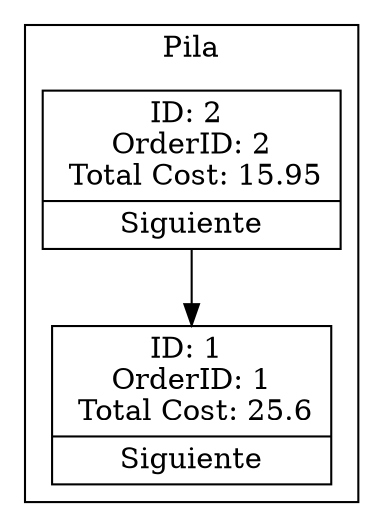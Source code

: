 digraph G {
    node [shape=record];
    rankdir=TB;
    subgraph cluster_0 {
        label = "Pila";
        n0 [label = "{<data> ID: 2 \n OrderID: 2 \n Total Cost: 15.95 | <next> Siguiente }"];
        n1 [label = "{<data> ID: 1 \n OrderID: 1 \n Total Cost: 25.6 | <next> Siguiente }"];
        n0:next -> n1:data;
    }
}
